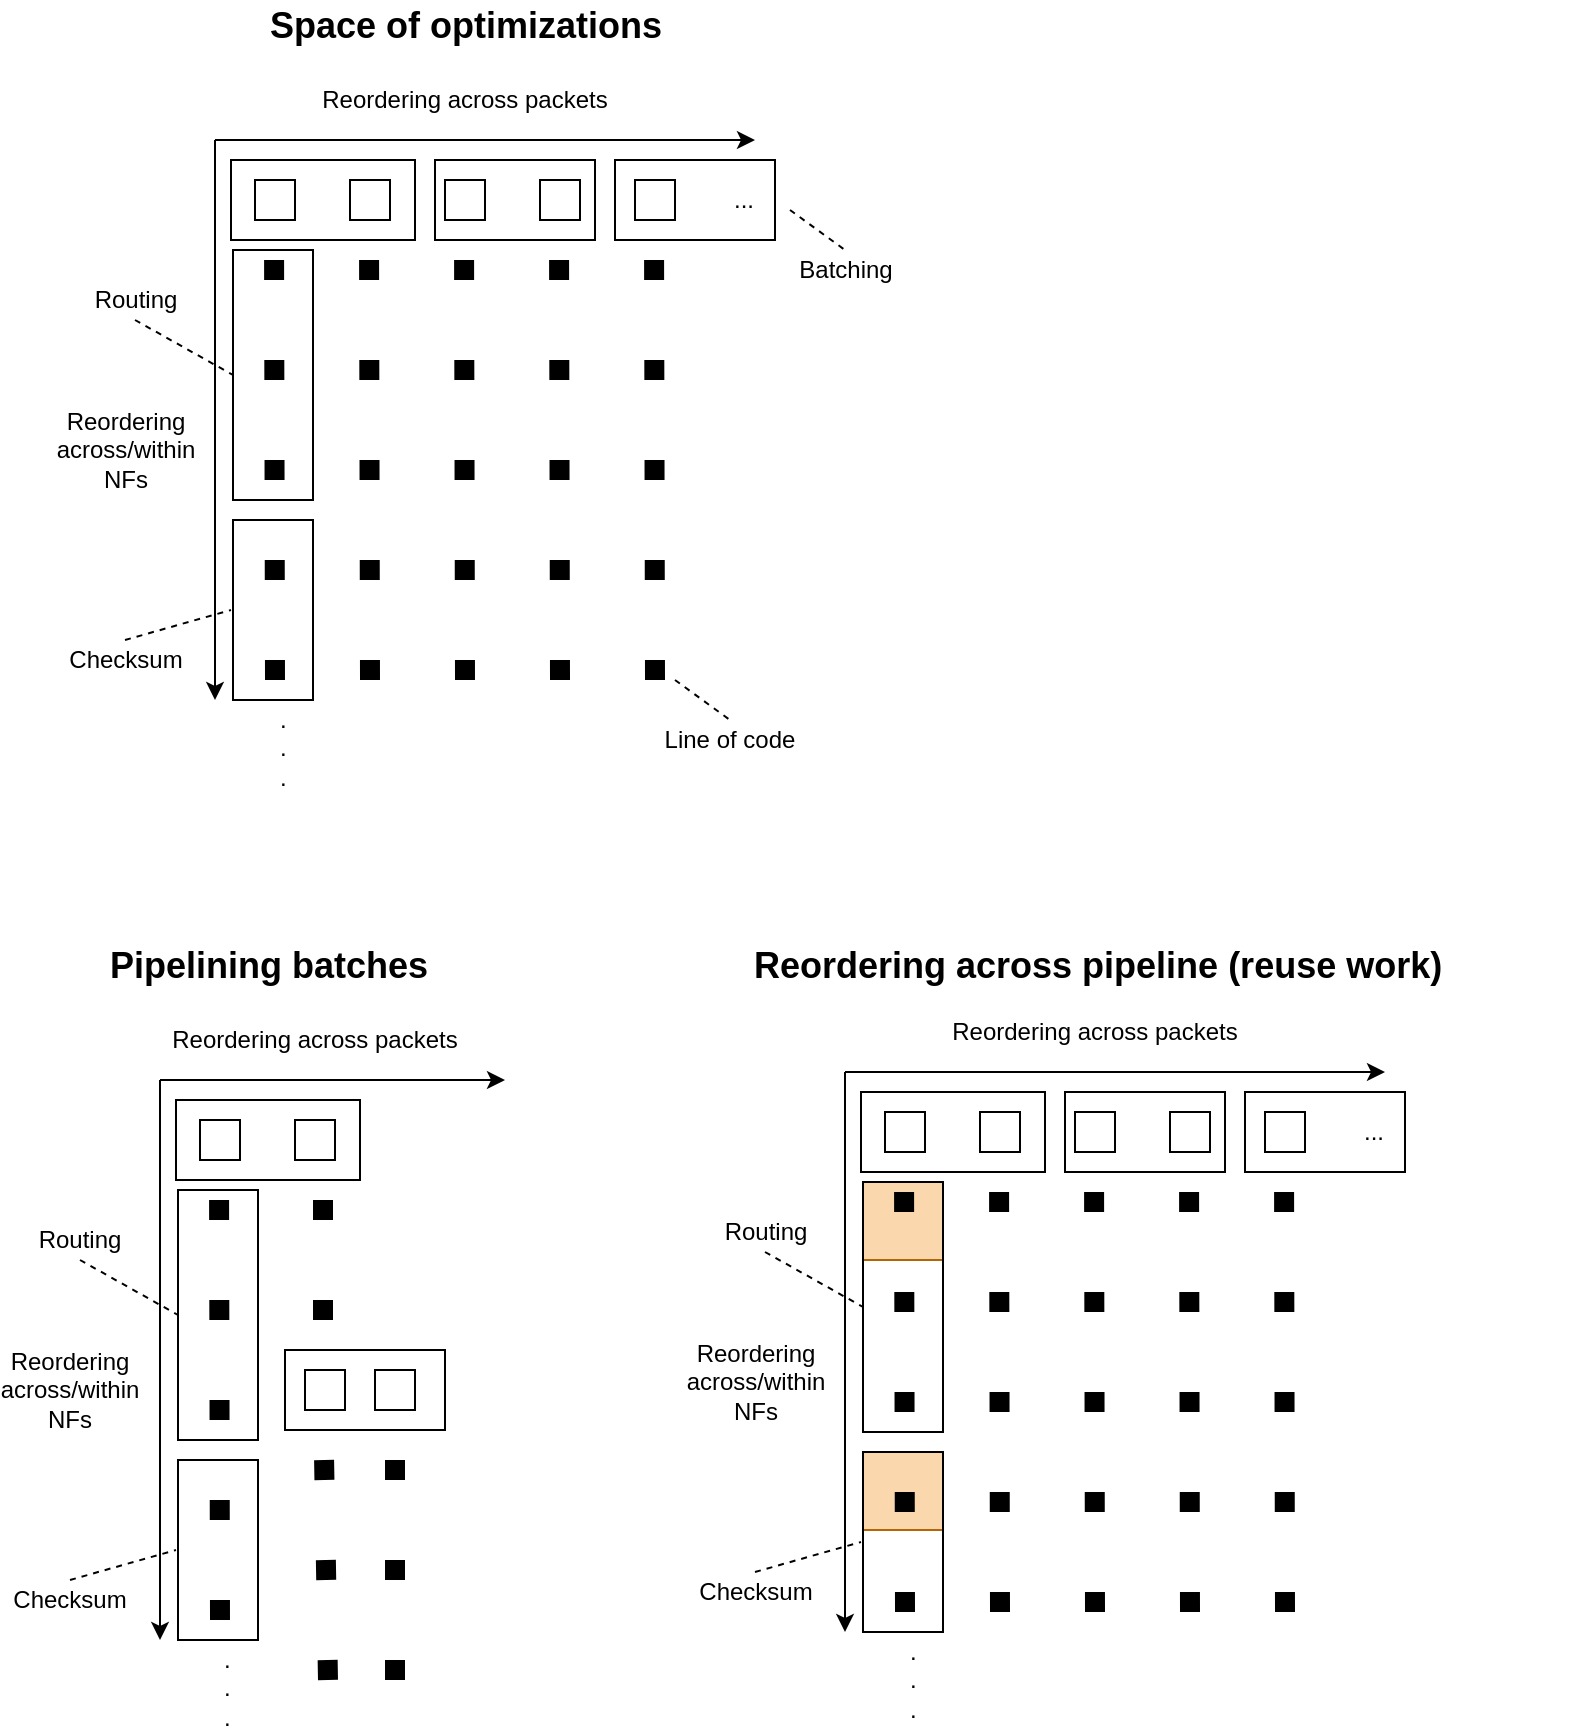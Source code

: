 <mxfile version="12.1.8" type="device" pages="1"><diagram id="ziVmljOjdbFNWtfGOhiv" name="Page-1"><mxGraphModel dx="848" dy="479" grid="1" gridSize="10" guides="1" tooltips="1" connect="1" arrows="1" fold="1" page="1" pageScale="1" pageWidth="850" pageHeight="1100" math="0" shadow="0"><root><mxCell id="0"/><mxCell id="1" parent="0"/><mxCell id="XyNgVPraY6UfpkNSANzq-190" value="" style="rounded=0;whiteSpace=wrap;html=1;fillColor=#fad7ac;strokeColor=#b46504;" vertex="1" parent="1"><mxGeometry x="456.5" y="736" width="40" height="39" as="geometry"/></mxCell><mxCell id="XyNgVPraY6UfpkNSANzq-188" value="" style="rounded=0;whiteSpace=wrap;html=1;fillColor=#fad7ac;strokeColor=#b46504;" vertex="1" parent="1"><mxGeometry x="456.5" y="601" width="40" height="39" as="geometry"/></mxCell><mxCell id="XyNgVPraY6UfpkNSANzq-1" value="" style="rounded=0;whiteSpace=wrap;html=1;" vertex="1" parent="1"><mxGeometry x="152.5" y="100" width="20" height="20" as="geometry"/></mxCell><mxCell id="XyNgVPraY6UfpkNSANzq-2" value="" style="rounded=0;whiteSpace=wrap;html=1;" vertex="1" parent="1"><mxGeometry x="200" y="100" width="20" height="20" as="geometry"/></mxCell><mxCell id="XyNgVPraY6UfpkNSANzq-3" value="" style="rounded=0;whiteSpace=wrap;html=1;" vertex="1" parent="1"><mxGeometry x="247.5" y="100" width="20" height="20" as="geometry"/></mxCell><mxCell id="XyNgVPraY6UfpkNSANzq-4" value="" style="rounded=0;whiteSpace=wrap;html=1;" vertex="1" parent="1"><mxGeometry x="295" y="100" width="20" height="20" as="geometry"/></mxCell><mxCell id="XyNgVPraY6UfpkNSANzq-8" value="" style="rounded=0;whiteSpace=wrap;html=1;" vertex="1" parent="1"><mxGeometry x="342.5" y="100" width="20" height="20" as="geometry"/></mxCell><mxCell id="XyNgVPraY6UfpkNSANzq-10" value="..." style="text;html=1;resizable=0;points=[];autosize=1;align=left;verticalAlign=top;spacingTop=-4;" vertex="1" parent="1"><mxGeometry x="390" y="100" width="30" height="20" as="geometry"/></mxCell><mxCell id="XyNgVPraY6UfpkNSANzq-38" value="" style="endArrow=none;dashed=1;html=1;dashPattern=1 4;strokeWidth=10;" edge="1" parent="1"><mxGeometry width="50" height="50" relative="1" as="geometry"><mxPoint x="162.5" y="350" as="sourcePoint"/><mxPoint x="162" y="120" as="targetPoint"/></mxGeometry></mxCell><mxCell id="XyNgVPraY6UfpkNSANzq-39" value="" style="endArrow=none;dashed=1;html=1;dashPattern=1 4;strokeWidth=10;" edge="1" parent="1"><mxGeometry width="50" height="50" relative="1" as="geometry"><mxPoint x="210" y="350" as="sourcePoint"/><mxPoint x="209.5" y="120" as="targetPoint"/></mxGeometry></mxCell><mxCell id="XyNgVPraY6UfpkNSANzq-40" value="" style="endArrow=none;dashed=1;html=1;dashPattern=1 4;strokeWidth=10;" edge="1" parent="1"><mxGeometry width="50" height="50" relative="1" as="geometry"><mxPoint x="257.5" y="350" as="sourcePoint"/><mxPoint x="257" y="120" as="targetPoint"/></mxGeometry></mxCell><mxCell id="XyNgVPraY6UfpkNSANzq-41" value="" style="endArrow=none;dashed=1;html=1;dashPattern=1 4;strokeWidth=10;" edge="1" parent="1"><mxGeometry width="50" height="50" relative="1" as="geometry"><mxPoint x="305" y="350" as="sourcePoint"/><mxPoint x="304.5" y="120" as="targetPoint"/></mxGeometry></mxCell><mxCell id="XyNgVPraY6UfpkNSANzq-42" value="" style="endArrow=none;dashed=1;html=1;dashPattern=1 4;strokeWidth=10;" edge="1" parent="1"><mxGeometry width="50" height="50" relative="1" as="geometry"><mxPoint x="352.5" y="350" as="sourcePoint"/><mxPoint x="352" y="120" as="targetPoint"/></mxGeometry></mxCell><mxCell id="XyNgVPraY6UfpkNSANzq-43" value="" style="endArrow=classic;html=1;strokeWidth=1;" edge="1" parent="1"><mxGeometry width="50" height="50" relative="1" as="geometry"><mxPoint x="132.5" y="80" as="sourcePoint"/><mxPoint x="402.5" y="80" as="targetPoint"/></mxGeometry></mxCell><mxCell id="XyNgVPraY6UfpkNSANzq-44" value="&lt;div&gt;.&lt;/div&gt;&lt;div&gt;.&lt;/div&gt;&lt;div&gt;.&lt;br&gt;&lt;/div&gt;" style="text;html=1;resizable=0;points=[];autosize=1;align=left;verticalAlign=top;spacingTop=-4;" vertex="1" parent="1"><mxGeometry x="162.5" y="360" width="20" height="40" as="geometry"/></mxCell><mxCell id="XyNgVPraY6UfpkNSANzq-45" value="" style="endArrow=classic;html=1;strokeWidth=1;" edge="1" parent="1"><mxGeometry width="50" height="50" relative="1" as="geometry"><mxPoint x="132.5" y="80" as="sourcePoint"/><mxPoint x="132.5" y="360" as="targetPoint"/></mxGeometry></mxCell><mxCell id="XyNgVPraY6UfpkNSANzq-46" value="Reordering across packets" style="text;html=1;strokeColor=none;fillColor=none;align=center;verticalAlign=middle;whiteSpace=wrap;rounded=0;" vertex="1" parent="1"><mxGeometry x="160" y="50" width="195" height="20" as="geometry"/></mxCell><mxCell id="XyNgVPraY6UfpkNSANzq-47" value="Reordering across/within NFs " style="text;html=1;strokeColor=none;fillColor=none;align=center;verticalAlign=middle;whiteSpace=wrap;rounded=0;" vertex="1" parent="1"><mxGeometry x="52.5" y="180" width="70" height="110" as="geometry"/></mxCell><mxCell id="XyNgVPraY6UfpkNSANzq-48" value="" style="rounded=0;whiteSpace=wrap;html=1;fillColor=none;" vertex="1" parent="1"><mxGeometry x="140.5" y="90" width="92" height="40" as="geometry"/></mxCell><mxCell id="XyNgVPraY6UfpkNSANzq-50" value="" style="rounded=0;whiteSpace=wrap;html=1;fillColor=none;" vertex="1" parent="1"><mxGeometry x="242.5" y="90" width="80" height="40" as="geometry"/></mxCell><mxCell id="XyNgVPraY6UfpkNSANzq-51" value="" style="rounded=0;whiteSpace=wrap;html=1;fillColor=none;" vertex="1" parent="1"><mxGeometry x="332.5" y="90" width="80" height="40" as="geometry"/></mxCell><mxCell id="XyNgVPraY6UfpkNSANzq-52" value="" style="endArrow=none;dashed=1;html=1;strokeWidth=1;entryX=0.5;entryY=0;entryDx=0;entryDy=0;" edge="1" parent="1" target="XyNgVPraY6UfpkNSANzq-68"><mxGeometry width="50" height="50" relative="1" as="geometry"><mxPoint x="420" y="115" as="sourcePoint"/><mxPoint x="442.5" y="130" as="targetPoint"/></mxGeometry></mxCell><mxCell id="XyNgVPraY6UfpkNSANzq-55" value="" style="rounded=0;whiteSpace=wrap;html=1;fillColor=none;" vertex="1" parent="1"><mxGeometry x="141.5" y="135" width="40" height="125" as="geometry"/></mxCell><mxCell id="XyNgVPraY6UfpkNSANzq-56" value="" style="rounded=0;whiteSpace=wrap;html=1;fillColor=none;" vertex="1" parent="1"><mxGeometry x="141.5" y="270" width="40" height="90" as="geometry"/></mxCell><mxCell id="XyNgVPraY6UfpkNSANzq-57" value="" style="endArrow=none;dashed=1;html=1;strokeWidth=1;exitX=0.5;exitY=0;exitDx=0;exitDy=0;" edge="1" parent="1" source="XyNgVPraY6UfpkNSANzq-65"><mxGeometry width="50" height="50" relative="1" as="geometry"><mxPoint x="98.5" y="360" as="sourcePoint"/><mxPoint x="140.5" y="315" as="targetPoint"/></mxGeometry></mxCell><mxCell id="XyNgVPraY6UfpkNSANzq-59" value="" style="endArrow=none;dashed=1;html=1;strokeWidth=1;entryX=0;entryY=0.5;entryDx=0;entryDy=0;exitX=0.5;exitY=1;exitDx=0;exitDy=0;" edge="1" parent="1" source="XyNgVPraY6UfpkNSANzq-62" target="XyNgVPraY6UfpkNSANzq-55"><mxGeometry width="50" height="50" relative="1" as="geometry"><mxPoint x="82.5" y="170" as="sourcePoint"/><mxPoint x="145.5" y="160" as="targetPoint"/></mxGeometry></mxCell><mxCell id="XyNgVPraY6UfpkNSANzq-62" value="Routing" style="text;html=1;strokeColor=none;fillColor=none;align=center;verticalAlign=middle;whiteSpace=wrap;rounded=0;" vertex="1" parent="1"><mxGeometry x="72.5" y="150" width="40" height="20" as="geometry"/></mxCell><mxCell id="XyNgVPraY6UfpkNSANzq-65" value="Checksum" style="text;html=1;strokeColor=none;fillColor=none;align=center;verticalAlign=middle;whiteSpace=wrap;rounded=0;" vertex="1" parent="1"><mxGeometry x="67.5" y="330" width="40" height="20" as="geometry"/></mxCell><mxCell id="XyNgVPraY6UfpkNSANzq-66" value="Line of code" style="text;html=1;strokeColor=none;fillColor=none;align=center;verticalAlign=middle;whiteSpace=wrap;rounded=0;" vertex="1" parent="1"><mxGeometry x="349" y="370" width="82" height="20" as="geometry"/></mxCell><mxCell id="XyNgVPraY6UfpkNSANzq-67" value="" style="endArrow=none;dashed=1;html=1;strokeWidth=1;entryX=0.5;entryY=0;entryDx=0;entryDy=0;" edge="1" parent="1" target="XyNgVPraY6UfpkNSANzq-66"><mxGeometry width="50" height="50" relative="1" as="geometry"><mxPoint x="362.5" y="350" as="sourcePoint"/><mxPoint x="428" y="362.5" as="targetPoint"/></mxGeometry></mxCell><mxCell id="XyNgVPraY6UfpkNSANzq-68" value="Batching" style="text;html=1;strokeColor=none;fillColor=none;align=center;verticalAlign=middle;whiteSpace=wrap;rounded=0;" vertex="1" parent="1"><mxGeometry x="427.5" y="135" width="40" height="20" as="geometry"/></mxCell><mxCell id="XyNgVPraY6UfpkNSANzq-70" value="" style="rounded=0;whiteSpace=wrap;html=1;" vertex="1" parent="1"><mxGeometry x="125" y="570" width="20" height="20" as="geometry"/></mxCell><mxCell id="XyNgVPraY6UfpkNSANzq-71" value="" style="rounded=0;whiteSpace=wrap;html=1;" vertex="1" parent="1"><mxGeometry x="172.5" y="570" width="20" height="20" as="geometry"/></mxCell><mxCell id="XyNgVPraY6UfpkNSANzq-72" value="" style="rounded=0;whiteSpace=wrap;html=1;" vertex="1" parent="1"><mxGeometry x="177.5" y="695" width="20" height="20" as="geometry"/></mxCell><mxCell id="XyNgVPraY6UfpkNSANzq-73" value="" style="rounded=0;whiteSpace=wrap;html=1;" vertex="1" parent="1"><mxGeometry x="212.5" y="695" width="20" height="20" as="geometry"/></mxCell><mxCell id="XyNgVPraY6UfpkNSANzq-76" value="" style="endArrow=none;dashed=1;html=1;dashPattern=1 4;strokeWidth=10;" edge="1" parent="1"><mxGeometry width="50" height="50" relative="1" as="geometry"><mxPoint x="135" y="820" as="sourcePoint"/><mxPoint x="134.5" y="590" as="targetPoint"/></mxGeometry></mxCell><mxCell id="XyNgVPraY6UfpkNSANzq-77" value="" style="endArrow=none;dashed=1;html=1;dashPattern=1 4;strokeWidth=10;" edge="1" parent="1"><mxGeometry width="50" height="50" relative="1" as="geometry"><mxPoint x="189" y="850" as="sourcePoint"/><mxPoint x="186.5" y="709.5" as="targetPoint"/></mxGeometry></mxCell><mxCell id="XyNgVPraY6UfpkNSANzq-79" value="" style="endArrow=none;dashed=1;html=1;dashPattern=1 4;strokeWidth=10;" edge="1" parent="1"><mxGeometry width="50" height="50" relative="1" as="geometry"><mxPoint x="222.5" y="850" as="sourcePoint"/><mxPoint x="222.5" y="720" as="targetPoint"/></mxGeometry></mxCell><mxCell id="XyNgVPraY6UfpkNSANzq-81" value="" style="endArrow=classic;html=1;strokeWidth=1;" edge="1" parent="1"><mxGeometry width="50" height="50" relative="1" as="geometry"><mxPoint x="105" y="550" as="sourcePoint"/><mxPoint x="277.5" y="550" as="targetPoint"/></mxGeometry></mxCell><mxCell id="XyNgVPraY6UfpkNSANzq-82" value="&lt;div&gt;.&lt;/div&gt;&lt;div&gt;.&lt;/div&gt;&lt;div&gt;.&lt;br&gt;&lt;/div&gt;" style="text;html=1;resizable=0;points=[];autosize=1;align=left;verticalAlign=top;spacingTop=-4;" vertex="1" parent="1"><mxGeometry x="135" y="830" width="20" height="40" as="geometry"/></mxCell><mxCell id="XyNgVPraY6UfpkNSANzq-83" value="" style="endArrow=classic;html=1;strokeWidth=1;" edge="1" parent="1"><mxGeometry width="50" height="50" relative="1" as="geometry"><mxPoint x="105" y="550" as="sourcePoint"/><mxPoint x="105" y="830" as="targetPoint"/></mxGeometry></mxCell><mxCell id="XyNgVPraY6UfpkNSANzq-84" value="Reordering across packets" style="text;html=1;strokeColor=none;fillColor=none;align=center;verticalAlign=middle;whiteSpace=wrap;rounded=0;" vertex="1" parent="1"><mxGeometry x="85" y="520" width="195" height="20" as="geometry"/></mxCell><mxCell id="XyNgVPraY6UfpkNSANzq-85" value="Reordering across/within NFs " style="text;html=1;strokeColor=none;fillColor=none;align=center;verticalAlign=middle;whiteSpace=wrap;rounded=0;" vertex="1" parent="1"><mxGeometry x="25" y="650" width="70" height="110" as="geometry"/></mxCell><mxCell id="XyNgVPraY6UfpkNSANzq-86" value="" style="rounded=0;whiteSpace=wrap;html=1;fillColor=none;" vertex="1" parent="1"><mxGeometry x="113" y="560" width="92" height="40" as="geometry"/></mxCell><mxCell id="XyNgVPraY6UfpkNSANzq-87" value="" style="rounded=0;whiteSpace=wrap;html=1;fillColor=none;" vertex="1" parent="1"><mxGeometry x="167.5" y="685" width="80" height="40" as="geometry"/></mxCell><mxCell id="XyNgVPraY6UfpkNSANzq-90" value="" style="rounded=0;whiteSpace=wrap;html=1;fillColor=none;" vertex="1" parent="1"><mxGeometry x="114" y="605" width="40" height="125" as="geometry"/></mxCell><mxCell id="XyNgVPraY6UfpkNSANzq-91" value="" style="rounded=0;whiteSpace=wrap;html=1;fillColor=none;" vertex="1" parent="1"><mxGeometry x="114" y="740" width="40" height="90" as="geometry"/></mxCell><mxCell id="XyNgVPraY6UfpkNSANzq-92" value="" style="endArrow=none;dashed=1;html=1;strokeWidth=1;exitX=0.5;exitY=0;exitDx=0;exitDy=0;" edge="1" parent="1" source="XyNgVPraY6UfpkNSANzq-95"><mxGeometry width="50" height="50" relative="1" as="geometry"><mxPoint x="71" y="830" as="sourcePoint"/><mxPoint x="113" y="785" as="targetPoint"/></mxGeometry></mxCell><mxCell id="XyNgVPraY6UfpkNSANzq-93" value="" style="endArrow=none;dashed=1;html=1;strokeWidth=1;entryX=0;entryY=0.5;entryDx=0;entryDy=0;exitX=0.5;exitY=1;exitDx=0;exitDy=0;" edge="1" parent="1" source="XyNgVPraY6UfpkNSANzq-94" target="XyNgVPraY6UfpkNSANzq-90"><mxGeometry width="50" height="50" relative="1" as="geometry"><mxPoint x="55" y="640" as="sourcePoint"/><mxPoint x="118" y="630" as="targetPoint"/></mxGeometry></mxCell><mxCell id="XyNgVPraY6UfpkNSANzq-94" value="Routing" style="text;html=1;strokeColor=none;fillColor=none;align=center;verticalAlign=middle;whiteSpace=wrap;rounded=0;" vertex="1" parent="1"><mxGeometry x="45" y="620" width="40" height="20" as="geometry"/></mxCell><mxCell id="XyNgVPraY6UfpkNSANzq-95" value="Checksum" style="text;html=1;strokeColor=none;fillColor=none;align=center;verticalAlign=middle;whiteSpace=wrap;rounded=0;" vertex="1" parent="1"><mxGeometry x="40" y="800" width="40" height="20" as="geometry"/></mxCell><mxCell id="XyNgVPraY6UfpkNSANzq-102" value="" style="endArrow=none;dashed=1;html=1;dashPattern=1 4;strokeWidth=10;" edge="1" parent="1"><mxGeometry width="50" height="50" relative="1" as="geometry"><mxPoint x="186.5" y="670" as="sourcePoint"/><mxPoint x="186.5" y="595" as="targetPoint"/></mxGeometry></mxCell><mxCell id="XyNgVPraY6UfpkNSANzq-159" value="" style="rounded=0;whiteSpace=wrap;html=1;" vertex="1" parent="1"><mxGeometry x="467.5" y="566" width="20" height="20" as="geometry"/></mxCell><mxCell id="XyNgVPraY6UfpkNSANzq-160" value="" style="rounded=0;whiteSpace=wrap;html=1;" vertex="1" parent="1"><mxGeometry x="515" y="566" width="20" height="20" as="geometry"/></mxCell><mxCell id="XyNgVPraY6UfpkNSANzq-161" value="" style="rounded=0;whiteSpace=wrap;html=1;" vertex="1" parent="1"><mxGeometry x="562.5" y="566" width="20" height="20" as="geometry"/></mxCell><mxCell id="XyNgVPraY6UfpkNSANzq-162" value="" style="rounded=0;whiteSpace=wrap;html=1;" vertex="1" parent="1"><mxGeometry x="610" y="566" width="20" height="20" as="geometry"/></mxCell><mxCell id="XyNgVPraY6UfpkNSANzq-163" value="" style="rounded=0;whiteSpace=wrap;html=1;" vertex="1" parent="1"><mxGeometry x="657.5" y="566" width="20" height="20" as="geometry"/></mxCell><mxCell id="XyNgVPraY6UfpkNSANzq-164" value="..." style="text;html=1;resizable=0;points=[];autosize=1;align=left;verticalAlign=top;spacingTop=-4;" vertex="1" parent="1"><mxGeometry x="705" y="566" width="30" height="20" as="geometry"/></mxCell><mxCell id="XyNgVPraY6UfpkNSANzq-165" value="" style="endArrow=none;dashed=1;html=1;dashPattern=1 4;strokeWidth=10;" edge="1" parent="1"><mxGeometry width="50" height="50" relative="1" as="geometry"><mxPoint x="477.5" y="816" as="sourcePoint"/><mxPoint x="477" y="586" as="targetPoint"/></mxGeometry></mxCell><mxCell id="XyNgVPraY6UfpkNSANzq-166" value="" style="endArrow=none;dashed=1;html=1;dashPattern=1 4;strokeWidth=10;" edge="1" parent="1"><mxGeometry width="50" height="50" relative="1" as="geometry"><mxPoint x="525" y="816" as="sourcePoint"/><mxPoint x="524.5" y="586" as="targetPoint"/></mxGeometry></mxCell><mxCell id="XyNgVPraY6UfpkNSANzq-167" value="" style="endArrow=none;dashed=1;html=1;dashPattern=1 4;strokeWidth=10;" edge="1" parent="1"><mxGeometry width="50" height="50" relative="1" as="geometry"><mxPoint x="572.5" y="816" as="sourcePoint"/><mxPoint x="572" y="586" as="targetPoint"/></mxGeometry></mxCell><mxCell id="XyNgVPraY6UfpkNSANzq-168" value="" style="endArrow=none;dashed=1;html=1;dashPattern=1 4;strokeWidth=10;" edge="1" parent="1"><mxGeometry width="50" height="50" relative="1" as="geometry"><mxPoint x="620" y="816" as="sourcePoint"/><mxPoint x="619.5" y="586" as="targetPoint"/></mxGeometry></mxCell><mxCell id="XyNgVPraY6UfpkNSANzq-169" value="" style="endArrow=none;dashed=1;html=1;dashPattern=1 4;strokeWidth=10;" edge="1" parent="1"><mxGeometry width="50" height="50" relative="1" as="geometry"><mxPoint x="667.5" y="816" as="sourcePoint"/><mxPoint x="667" y="586" as="targetPoint"/></mxGeometry></mxCell><mxCell id="XyNgVPraY6UfpkNSANzq-170" value="" style="endArrow=classic;html=1;strokeWidth=1;" edge="1" parent="1"><mxGeometry width="50" height="50" relative="1" as="geometry"><mxPoint x="447.5" y="546" as="sourcePoint"/><mxPoint x="717.5" y="546" as="targetPoint"/></mxGeometry></mxCell><mxCell id="XyNgVPraY6UfpkNSANzq-171" value="&lt;div&gt;.&lt;/div&gt;&lt;div&gt;.&lt;/div&gt;&lt;div&gt;.&lt;br&gt;&lt;/div&gt;" style="text;html=1;resizable=0;points=[];autosize=1;align=left;verticalAlign=top;spacingTop=-4;" vertex="1" parent="1"><mxGeometry x="477.5" y="826" width="20" height="40" as="geometry"/></mxCell><mxCell id="XyNgVPraY6UfpkNSANzq-172" value="" style="endArrow=classic;html=1;strokeWidth=1;" edge="1" parent="1"><mxGeometry width="50" height="50" relative="1" as="geometry"><mxPoint x="447.5" y="546" as="sourcePoint"/><mxPoint x="447.5" y="826" as="targetPoint"/></mxGeometry></mxCell><mxCell id="XyNgVPraY6UfpkNSANzq-173" value="Reordering across packets" style="text;html=1;strokeColor=none;fillColor=none;align=center;verticalAlign=middle;whiteSpace=wrap;rounded=0;" vertex="1" parent="1"><mxGeometry x="475" y="516" width="195" height="20" as="geometry"/></mxCell><mxCell id="XyNgVPraY6UfpkNSANzq-174" value="Reordering across/within NFs " style="text;html=1;strokeColor=none;fillColor=none;align=center;verticalAlign=middle;whiteSpace=wrap;rounded=0;" vertex="1" parent="1"><mxGeometry x="367.5" y="646" width="70" height="110" as="geometry"/></mxCell><mxCell id="XyNgVPraY6UfpkNSANzq-175" value="" style="rounded=0;whiteSpace=wrap;html=1;fillColor=none;" vertex="1" parent="1"><mxGeometry x="455.5" y="556" width="92" height="40" as="geometry"/></mxCell><mxCell id="XyNgVPraY6UfpkNSANzq-176" value="" style="rounded=0;whiteSpace=wrap;html=1;fillColor=none;" vertex="1" parent="1"><mxGeometry x="557.5" y="556" width="80" height="40" as="geometry"/></mxCell><mxCell id="XyNgVPraY6UfpkNSANzq-177" value="" style="rounded=0;whiteSpace=wrap;html=1;fillColor=none;" vertex="1" parent="1"><mxGeometry x="647.5" y="556" width="80" height="40" as="geometry"/></mxCell><mxCell id="XyNgVPraY6UfpkNSANzq-179" value="" style="rounded=0;whiteSpace=wrap;html=1;fillColor=none;" vertex="1" parent="1"><mxGeometry x="456.5" y="601" width="40" height="125" as="geometry"/></mxCell><mxCell id="XyNgVPraY6UfpkNSANzq-180" value="" style="rounded=0;whiteSpace=wrap;html=1;fillColor=none;" vertex="1" parent="1"><mxGeometry x="456.5" y="736" width="40" height="90" as="geometry"/></mxCell><mxCell id="XyNgVPraY6UfpkNSANzq-181" value="" style="endArrow=none;dashed=1;html=1;strokeWidth=1;exitX=0.5;exitY=0;exitDx=0;exitDy=0;" edge="1" parent="1" source="XyNgVPraY6UfpkNSANzq-184"><mxGeometry width="50" height="50" relative="1" as="geometry"><mxPoint x="413.5" y="826" as="sourcePoint"/><mxPoint x="455.5" y="781" as="targetPoint"/></mxGeometry></mxCell><mxCell id="XyNgVPraY6UfpkNSANzq-182" value="" style="endArrow=none;dashed=1;html=1;strokeWidth=1;entryX=0;entryY=0.5;entryDx=0;entryDy=0;exitX=0.5;exitY=1;exitDx=0;exitDy=0;" edge="1" parent="1" source="XyNgVPraY6UfpkNSANzq-183" target="XyNgVPraY6UfpkNSANzq-179"><mxGeometry width="50" height="50" relative="1" as="geometry"><mxPoint x="397.5" y="636" as="sourcePoint"/><mxPoint x="460.5" y="626" as="targetPoint"/></mxGeometry></mxCell><mxCell id="XyNgVPraY6UfpkNSANzq-183" value="Routing" style="text;html=1;strokeColor=none;fillColor=none;align=center;verticalAlign=middle;whiteSpace=wrap;rounded=0;" vertex="1" parent="1"><mxGeometry x="387.5" y="616" width="40" height="20" as="geometry"/></mxCell><mxCell id="XyNgVPraY6UfpkNSANzq-184" value="Checksum" style="text;html=1;strokeColor=none;fillColor=none;align=center;verticalAlign=middle;whiteSpace=wrap;rounded=0;" vertex="1" parent="1"><mxGeometry x="382.5" y="796" width="40" height="20" as="geometry"/></mxCell><mxCell id="XyNgVPraY6UfpkNSANzq-191" value="&lt;font style=&quot;font-size: 18px&quot;&gt;&lt;b&gt;Reordering across pipeline (reuse work)&lt;/b&gt;&lt;/font&gt;" style="text;html=1;resizable=0;points=[];autosize=1;align=left;verticalAlign=top;spacingTop=-4;" vertex="1" parent="1"><mxGeometry x="400" y="480" width="420" height="20" as="geometry"/></mxCell><mxCell id="XyNgVPraY6UfpkNSANzq-192" value="&lt;font style=&quot;font-size: 18px&quot;&gt;&lt;b&gt;Pipelining batches&lt;br&gt;&lt;/b&gt;&lt;/font&gt;" style="text;html=1;resizable=0;points=[];autosize=1;align=left;verticalAlign=top;spacingTop=-4;" vertex="1" parent="1"><mxGeometry x="77.5" y="480" width="200" height="20" as="geometry"/></mxCell><mxCell id="XyNgVPraY6UfpkNSANzq-195" value="&lt;font style=&quot;font-size: 18px&quot;&gt;&lt;b&gt;Space of optimizations&lt;br&gt;&lt;/b&gt;&lt;/font&gt;" style="text;html=1;resizable=0;points=[];autosize=1;align=left;verticalAlign=top;spacingTop=-4;" vertex="1" parent="1"><mxGeometry x="157.5" y="10" width="250" height="20" as="geometry"/></mxCell></root></mxGraphModel></diagram></mxfile>